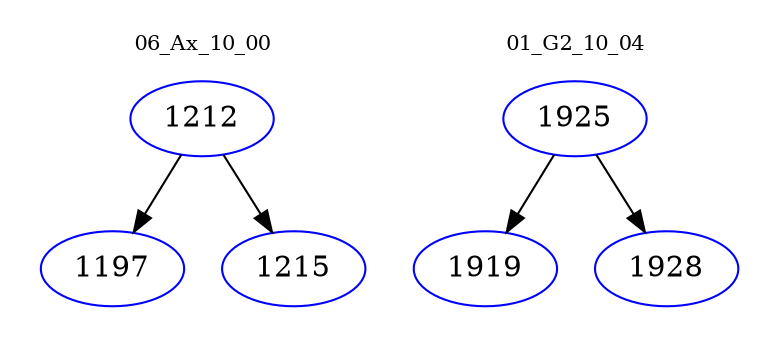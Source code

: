 digraph{
subgraph cluster_0 {
color = white
label = "06_Ax_10_00";
fontsize=10;
T0_1212 [label="1212", color="blue"]
T0_1212 -> T0_1197 [color="black"]
T0_1197 [label="1197", color="blue"]
T0_1212 -> T0_1215 [color="black"]
T0_1215 [label="1215", color="blue"]
}
subgraph cluster_1 {
color = white
label = "01_G2_10_04";
fontsize=10;
T1_1925 [label="1925", color="blue"]
T1_1925 -> T1_1919 [color="black"]
T1_1919 [label="1919", color="blue"]
T1_1925 -> T1_1928 [color="black"]
T1_1928 [label="1928", color="blue"]
}
}
